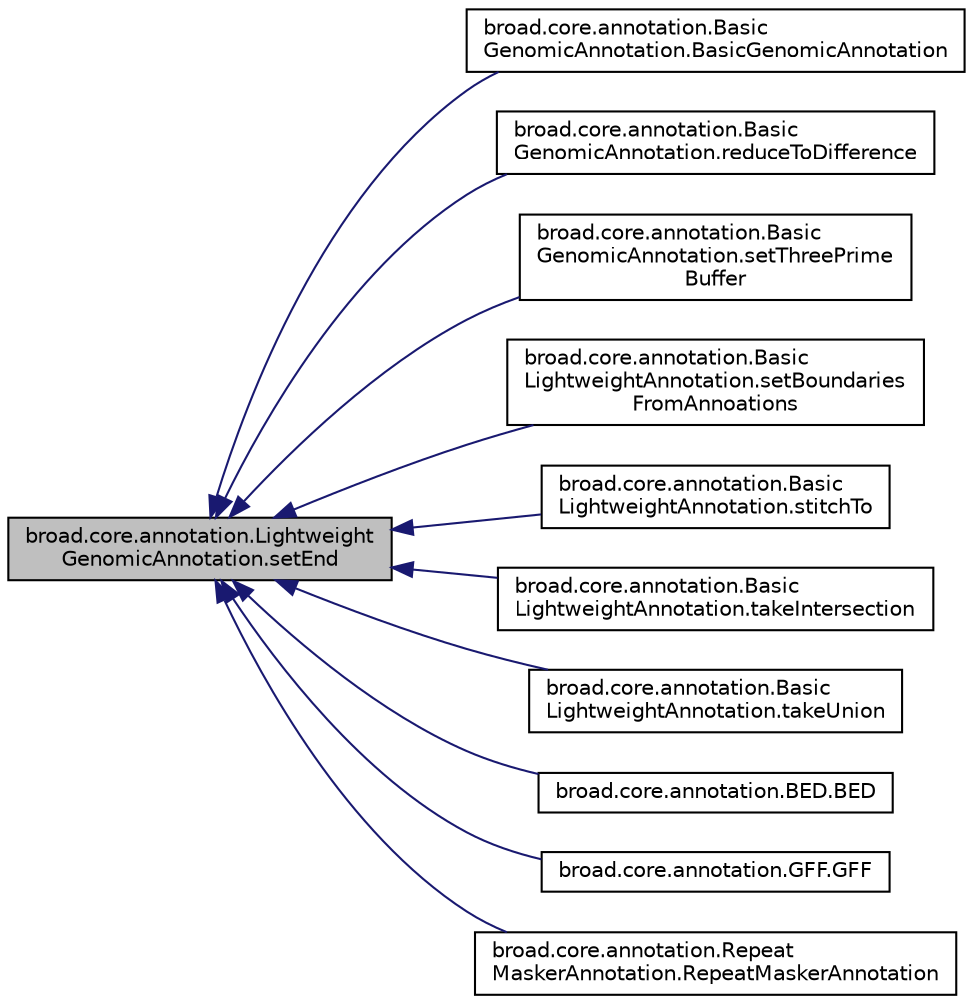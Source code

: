 digraph "broad.core.annotation.LightweightGenomicAnnotation.setEnd"
{
  edge [fontname="Helvetica",fontsize="10",labelfontname="Helvetica",labelfontsize="10"];
  node [fontname="Helvetica",fontsize="10",shape=record];
  rankdir="LR";
  Node1 [label="broad.core.annotation.Lightweight\lGenomicAnnotation.setEnd",height=0.2,width=0.4,color="black", fillcolor="grey75", style="filled" fontcolor="black"];
  Node1 -> Node2 [dir="back",color="midnightblue",fontsize="10",style="solid"];
  Node2 [label="broad.core.annotation.Basic\lGenomicAnnotation.BasicGenomicAnnotation",height=0.2,width=0.4,color="black", fillcolor="white", style="filled",URL="$classbroad_1_1core_1_1annotation_1_1_basic_genomic_annotation.html#aa1bb7dc02c29f06ed7ab80738d7f643e"];
  Node1 -> Node3 [dir="back",color="midnightblue",fontsize="10",style="solid"];
  Node3 [label="broad.core.annotation.Basic\lGenomicAnnotation.reduceToDifference",height=0.2,width=0.4,color="black", fillcolor="white", style="filled",URL="$classbroad_1_1core_1_1annotation_1_1_basic_genomic_annotation.html#aae52f0396a44e84344f41f23cb83022e"];
  Node1 -> Node4 [dir="back",color="midnightblue",fontsize="10",style="solid"];
  Node4 [label="broad.core.annotation.Basic\lGenomicAnnotation.setThreePrime\lBuffer",height=0.2,width=0.4,color="black", fillcolor="white", style="filled",URL="$classbroad_1_1core_1_1annotation_1_1_basic_genomic_annotation.html#a7af507977197ffb1c8e7c1874cfbd7b9"];
  Node1 -> Node5 [dir="back",color="midnightblue",fontsize="10",style="solid"];
  Node5 [label="broad.core.annotation.Basic\lLightweightAnnotation.setBoundaries\lFromAnnoations",height=0.2,width=0.4,color="black", fillcolor="white", style="filled",URL="$classbroad_1_1core_1_1annotation_1_1_basic_lightweight_annotation.html#a5487f0a8b3da26f5489787aeb030f816"];
  Node1 -> Node6 [dir="back",color="midnightblue",fontsize="10",style="solid"];
  Node6 [label="broad.core.annotation.Basic\lLightweightAnnotation.stitchTo",height=0.2,width=0.4,color="black", fillcolor="white", style="filled",URL="$classbroad_1_1core_1_1annotation_1_1_basic_lightweight_annotation.html#a91baf63b1c0a9334fa9a292f8064ed2b"];
  Node1 -> Node7 [dir="back",color="midnightblue",fontsize="10",style="solid"];
  Node7 [label="broad.core.annotation.Basic\lLightweightAnnotation.takeIntersection",height=0.2,width=0.4,color="black", fillcolor="white", style="filled",URL="$classbroad_1_1core_1_1annotation_1_1_basic_lightweight_annotation.html#af01c10d4a47dfaab7759d18b4281c09b"];
  Node1 -> Node8 [dir="back",color="midnightblue",fontsize="10",style="solid"];
  Node8 [label="broad.core.annotation.Basic\lLightweightAnnotation.takeUnion",height=0.2,width=0.4,color="black", fillcolor="white", style="filled",URL="$classbroad_1_1core_1_1annotation_1_1_basic_lightweight_annotation.html#adfbce23fbb97636400eab0f450f3f828"];
  Node1 -> Node9 [dir="back",color="midnightblue",fontsize="10",style="solid"];
  Node9 [label="broad.core.annotation.BED.BED",height=0.2,width=0.4,color="black", fillcolor="white", style="filled",URL="$classbroad_1_1core_1_1annotation_1_1_b_e_d.html#a48c9b666d9b1d2bab7b4f1a20c49d795"];
  Node1 -> Node10 [dir="back",color="midnightblue",fontsize="10",style="solid"];
  Node10 [label="broad.core.annotation.GFF.GFF",height=0.2,width=0.4,color="black", fillcolor="white", style="filled",URL="$classbroad_1_1core_1_1annotation_1_1_g_f_f.html#af6eec864fda16bb18f36c6fde1c067e2"];
  Node1 -> Node11 [dir="back",color="midnightblue",fontsize="10",style="solid"];
  Node11 [label="broad.core.annotation.Repeat\lMaskerAnnotation.RepeatMaskerAnnotation",height=0.2,width=0.4,color="black", fillcolor="white", style="filled",URL="$classbroad_1_1core_1_1annotation_1_1_repeat_masker_annotation.html#aacaf139257b4dd1b4485e76141027df5"];
}
